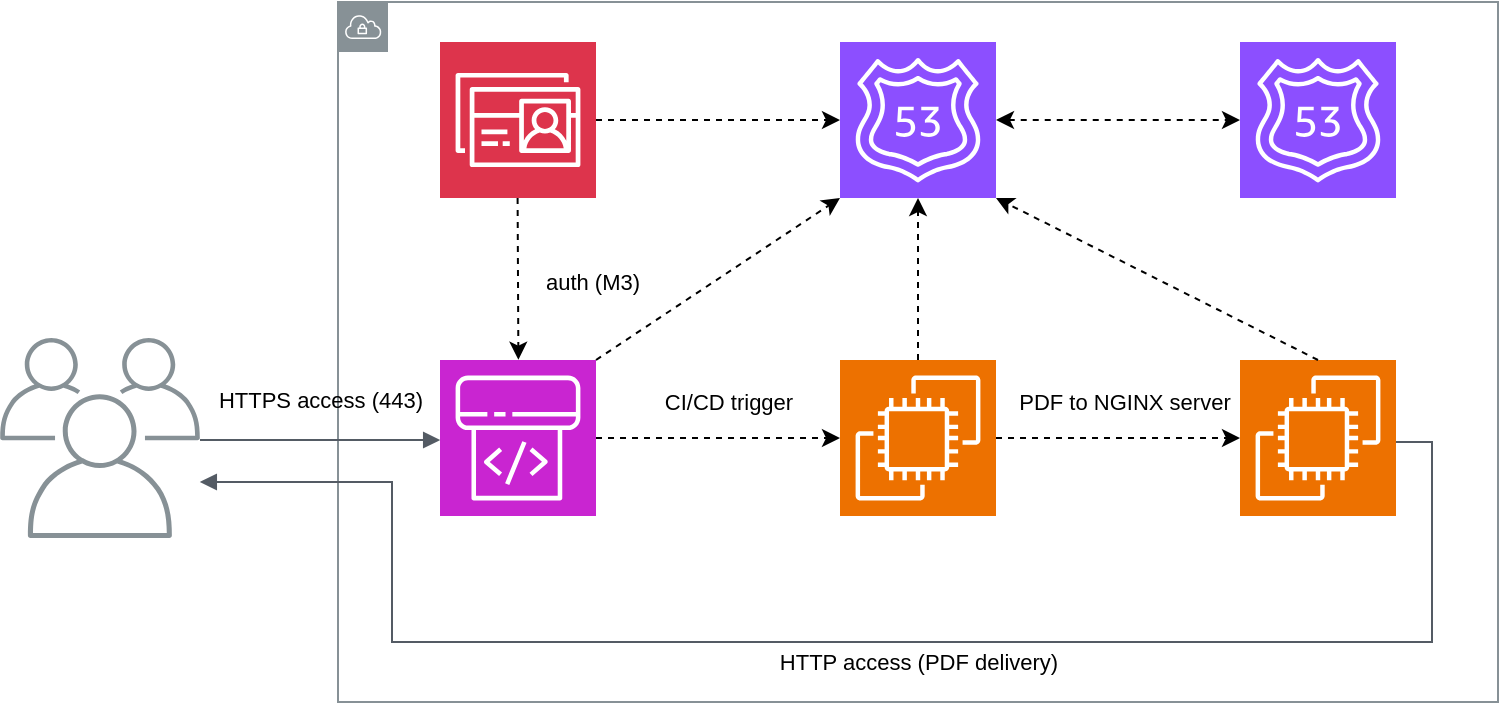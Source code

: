 <mxfile version="28.2.5">
  <diagram name="Seite-1" id="73FqZ4DiZpU_3tANDalh">
    <mxGraphModel dx="1097" dy="739" grid="1" gridSize="10" guides="1" tooltips="1" connect="1" arrows="1" fold="1" page="1" pageScale="1" pageWidth="827" pageHeight="1169" math="0" shadow="0">
      <root>
        <mxCell id="0" />
        <mxCell id="1" parent="0" />
        <mxCell id="9TfxC_zbkVWFW_ojISpI-57" value="&lt;font style=&quot;color: rgb(255, 255, 255);&quot;&gt;VPC&lt;/font&gt;" style="sketch=0;outlineConnect=0;gradientColor=none;html=1;whiteSpace=wrap;fontSize=12;fontStyle=0;shape=mxgraph.aws4.group;grIcon=mxgraph.aws4.group_vpc;strokeColor=#879196;fillColor=none;verticalAlign=top;align=left;spacingLeft=30;fontColor=#879196;dashed=0;" vertex="1" parent="1">
          <mxGeometry x="233" y="50" width="580" height="350" as="geometry" />
        </mxCell>
        <mxCell id="9TfxC_zbkVWFW_ojISpI-3" value="Primary DNS&amp;nbsp;" style="sketch=0;points=[[0,0,0],[0.25,0,0],[0.5,0,0],[0.75,0,0],[1,0,0],[0,1,0],[0.25,1,0],[0.5,1,0],[0.75,1,0],[1,1,0],[0,0.25,0],[0,0.5,0],[0,0.75,0],[1,0.25,0],[1,0.5,0],[1,0.75,0]];outlineConnect=0;fontColor=#FFFFFF;fillColor=#8C4FFF;strokeColor=#ffffff;dashed=0;verticalLabelPosition=bottom;verticalAlign=top;align=center;html=1;fontSize=12;fontStyle=0;aspect=fixed;shape=mxgraph.aws4.resourceIcon;resIcon=mxgraph.aws4.route_53;" vertex="1" parent="1">
          <mxGeometry x="484" y="70" width="78" height="78" as="geometry" />
        </mxCell>
        <mxCell id="9TfxC_zbkVWFW_ojISpI-4" value="Secondary DNS&amp;nbsp;" style="sketch=0;points=[[0,0,0],[0.25,0,0],[0.5,0,0],[0.75,0,0],[1,0,0],[0,1,0],[0.25,1,0],[0.5,1,0],[0.75,1,0],[1,1,0],[0,0.25,0],[0,0.5,0],[0,0.75,0],[1,0.25,0],[1,0.5,0],[1,0.75,0]];outlineConnect=0;fontColor=#FFFFFF;fillColor=#8C4FFF;strokeColor=#ffffff;dashed=0;verticalLabelPosition=bottom;verticalAlign=top;align=center;html=1;fontSize=12;fontStyle=0;aspect=fixed;shape=mxgraph.aws4.resourceIcon;resIcon=mxgraph.aws4.route_53;" vertex="1" parent="1">
          <mxGeometry x="684" y="70" width="78" height="78" as="geometry" />
        </mxCell>
        <mxCell id="9TfxC_zbkVWFW_ojISpI-28" value="GitLab Server" style="sketch=0;points=[[0,0,0],[0.25,0,0],[0.5,0,0],[0.75,0,0],[1,0,0],[0,1,0],[0.25,1,0],[0.5,1,0],[0.75,1,0],[1,1,0],[0,0.25,0],[0,0.5,0],[0,0.75,0],[1,0.25,0],[1,0.5,0],[1,0.75,0]];outlineConnect=0;fontColor=#FFFFFF;fillColor=#C925D1;strokeColor=#ffffff;dashed=0;verticalLabelPosition=bottom;verticalAlign=top;align=center;html=1;fontSize=12;fontStyle=0;aspect=fixed;shape=mxgraph.aws4.resourceIcon;resIcon=mxgraph.aws4.codepipeline;" vertex="1" parent="1">
          <mxGeometry x="284" y="229" width="78" height="78" as="geometry" />
        </mxCell>
        <mxCell id="9TfxC_zbkVWFW_ojISpI-30" value="Runner&lt;div&gt;&lt;div&gt;(Compiles .tex)&lt;/div&gt;&lt;/div&gt;" style="sketch=0;points=[[0,0,0],[0.25,0,0],[0.5,0,0],[0.75,0,0],[1,0,0],[0,1,0],[0.25,1,0],[0.5,1,0],[0.75,1,0],[1,1,0],[0,0.25,0],[0,0.5,0],[0,0.75,0],[1,0.25,0],[1,0.5,0],[1,0.75,0]];outlineConnect=0;fontColor=#FFFFFF;fillColor=#ED7100;strokeColor=#ffffff;dashed=0;verticalLabelPosition=bottom;verticalAlign=top;align=center;html=1;fontSize=12;fontStyle=0;aspect=fixed;shape=mxgraph.aws4.resourceIcon;resIcon=mxgraph.aws4.ec2;" vertex="1" parent="1">
          <mxGeometry x="484" y="229" width="78" height="78" as="geometry" />
        </mxCell>
        <mxCell id="9TfxC_zbkVWFW_ojISpI-31" value="LaTeX Server" style="sketch=0;points=[[0,0,0],[0.25,0,0],[0.5,0,0],[0.75,0,0],[1,0,0],[0,1,0],[0.25,1,0],[0.5,1,0],[0.75,1,0],[1,1,0],[0,0.25,0],[0,0.5,0],[0,0.75,0],[1,0.25,0],[1,0.5,0],[1,0.75,0]];outlineConnect=0;fontColor=#FFFFFF;fillColor=#ED7100;strokeColor=#ffffff;dashed=0;verticalLabelPosition=bottom;verticalAlign=top;align=center;html=1;fontSize=12;fontStyle=0;aspect=fixed;shape=mxgraph.aws4.resourceIcon;resIcon=mxgraph.aws4.ec2;" vertex="1" parent="1">
          <mxGeometry x="684" y="229" width="78" height="78" as="geometry" />
        </mxCell>
        <mxCell id="9TfxC_zbkVWFW_ojISpI-44" value="Users" style="sketch=0;outlineConnect=0;gradientColor=none;fontColor=#FFFFFF;strokeColor=none;fillColor=#879196;dashed=0;verticalLabelPosition=bottom;verticalAlign=top;align=center;html=1;fontSize=12;fontStyle=0;aspect=fixed;shape=mxgraph.aws4.illustration_users;pointerEvents=1" vertex="1" parent="1">
          <mxGeometry x="64" y="218" width="100" height="100" as="geometry" />
        </mxCell>
        <mxCell id="9TfxC_zbkVWFW_ojISpI-46" value="&lt;span&gt;HTTPS access (443)&lt;/span&gt;" style="edgeStyle=orthogonalEdgeStyle;html=1;endArrow=block;elbow=vertical;startArrow=none;endFill=1;strokeColor=#545B64;rounded=0;labelBackgroundColor=none;" edge="1" parent="1">
          <mxGeometry x="-0.001" y="20" width="100" relative="1" as="geometry">
            <mxPoint x="164.004" y="269" as="sourcePoint" />
            <mxPoint x="284.1" y="269" as="targetPoint" />
            <mxPoint as="offset" />
          </mxGeometry>
        </mxCell>
        <mxCell id="9TfxC_zbkVWFW_ojISpI-55" value="&lt;font style=&quot;color: rgb(255, 255, 255);&quot;&gt;LDAP Server&lt;/font&gt;" style="sketch=0;points=[[0,0,0],[0.25,0,0],[0.5,0,0],[0.75,0,0],[1,0,0],[0,1,0],[0.25,1,0],[0.5,1,0],[0.75,1,0],[1,1,0],[0,0.25,0],[0,0.5,0],[0,0.75,0],[1,0.25,0],[1,0.5,0],[1,0.75,0]];outlineConnect=0;fontColor=#232F3E;fillColor=#DD344C;strokeColor=#ffffff;dashed=0;verticalLabelPosition=bottom;verticalAlign=top;align=center;html=1;fontSize=12;fontStyle=0;aspect=fixed;shape=mxgraph.aws4.resourceIcon;resIcon=mxgraph.aws4.directory_service;" vertex="1" parent="1">
          <mxGeometry x="284" y="70" width="78" height="78" as="geometry" />
        </mxCell>
        <mxCell id="9TfxC_zbkVWFW_ojISpI-58" value="" style="html=1;labelBackgroundColor=#ffffff;startArrow=none;startFill=0;startSize=6;endArrow=classic;endFill=1;endSize=6;jettySize=auto;orthogonalLoop=1;strokeWidth=1;dashed=1;fontSize=14;rounded=0;entryX=0.723;entryY=-0.002;entryDx=0;entryDy=0;entryPerimeter=0;" edge="1" parent="1">
          <mxGeometry width="60" height="60" relative="1" as="geometry">
            <mxPoint x="322.8" y="148" as="sourcePoint" />
            <mxPoint x="323.194" y="228.844" as="targetPoint" />
          </mxGeometry>
        </mxCell>
        <mxCell id="9TfxC_zbkVWFW_ojISpI-59" value="auth (M3)" style="edgeLabel;html=1;align=center;verticalAlign=middle;resizable=0;points=[];" vertex="1" connectable="0" parent="9TfxC_zbkVWFW_ojISpI-58">
          <mxGeometry x="0.231" y="2" relative="1" as="geometry">
            <mxPoint x="35" y="-8" as="offset" />
          </mxGeometry>
        </mxCell>
        <mxCell id="9TfxC_zbkVWFW_ojISpI-61" value="" style="html=1;labelBackgroundColor=#ffffff;startArrow=none;startFill=0;startSize=6;endArrow=classic;endFill=1;endSize=6;jettySize=auto;orthogonalLoop=1;strokeWidth=1;dashed=1;fontSize=14;rounded=0;" edge="1" parent="1" source="9TfxC_zbkVWFW_ojISpI-28" target="9TfxC_zbkVWFW_ojISpI-30">
          <mxGeometry width="60" height="60" relative="1" as="geometry">
            <mxPoint x="390" y="290" as="sourcePoint" />
            <mxPoint x="450" y="230" as="targetPoint" />
          </mxGeometry>
        </mxCell>
        <mxCell id="9TfxC_zbkVWFW_ojISpI-62" value="CI/CD trigger" style="edgeLabel;html=1;align=center;verticalAlign=middle;resizable=0;points=[];" vertex="1" connectable="0" parent="9TfxC_zbkVWFW_ojISpI-61">
          <mxGeometry x="0.078" relative="1" as="geometry">
            <mxPoint y="-18" as="offset" />
          </mxGeometry>
        </mxCell>
        <mxCell id="9TfxC_zbkVWFW_ojISpI-63" value="" style="html=1;labelBackgroundColor=#ffffff;startArrow=none;startFill=0;startSize=6;endArrow=classic;endFill=1;endSize=6;jettySize=auto;orthogonalLoop=1;strokeWidth=1;dashed=1;fontSize=14;rounded=0;exitX=1;exitY=0.5;exitDx=0;exitDy=0;exitPerimeter=0;entryX=0;entryY=0.5;entryDx=0;entryDy=0;entryPerimeter=0;" edge="1" parent="1" source="9TfxC_zbkVWFW_ojISpI-30" target="9TfxC_zbkVWFW_ojISpI-31">
          <mxGeometry width="60" height="60" relative="1" as="geometry">
            <mxPoint x="590" y="300" as="sourcePoint" />
            <mxPoint x="650" y="240" as="targetPoint" />
          </mxGeometry>
        </mxCell>
        <mxCell id="9TfxC_zbkVWFW_ojISpI-64" value="PDF to NGINX server" style="edgeLabel;html=1;align=center;verticalAlign=middle;resizable=0;points=[];" vertex="1" connectable="0" parent="9TfxC_zbkVWFW_ojISpI-63">
          <mxGeometry x="0.048" y="2" relative="1" as="geometry">
            <mxPoint y="-16" as="offset" />
          </mxGeometry>
        </mxCell>
        <mxCell id="9TfxC_zbkVWFW_ojISpI-65" value="" style="html=1;labelBackgroundColor=#ffffff;startArrow=classic;startFill=1;startSize=6;endArrow=classic;endFill=1;endSize=6;jettySize=auto;orthogonalLoop=1;strokeWidth=1;dashed=1;fontSize=14;rounded=0;exitX=1;exitY=0.5;exitDx=0;exitDy=0;exitPerimeter=0;" edge="1" parent="1" source="9TfxC_zbkVWFW_ojISpI-3" target="9TfxC_zbkVWFW_ojISpI-4">
          <mxGeometry width="60" height="60" relative="1" as="geometry">
            <mxPoint x="570" y="120" as="sourcePoint" />
            <mxPoint x="630" y="60" as="targetPoint" />
          </mxGeometry>
        </mxCell>
        <mxCell id="9TfxC_zbkVWFW_ojISpI-67" value="" style="html=1;labelBackgroundColor=#ffffff;startArrow=none;startFill=0;startSize=6;endArrow=classic;endFill=1;endSize=6;jettySize=auto;orthogonalLoop=1;strokeWidth=1;dashed=1;fontSize=14;rounded=0;entryX=0;entryY=0.5;entryDx=0;entryDy=0;entryPerimeter=0;" edge="1" parent="1" source="9TfxC_zbkVWFW_ojISpI-55" target="9TfxC_zbkVWFW_ojISpI-3">
          <mxGeometry width="60" height="60" relative="1" as="geometry">
            <mxPoint x="340" y="160" as="sourcePoint" />
            <mxPoint x="400" y="100" as="targetPoint" />
          </mxGeometry>
        </mxCell>
        <mxCell id="9TfxC_zbkVWFW_ojISpI-68" value="" style="html=1;labelBackgroundColor=#ffffff;startArrow=none;startFill=0;startSize=6;endArrow=classic;endFill=1;endSize=6;jettySize=auto;orthogonalLoop=1;strokeWidth=1;dashed=1;fontSize=14;rounded=0;exitX=1;exitY=0;exitDx=0;exitDy=0;exitPerimeter=0;entryX=0;entryY=1;entryDx=0;entryDy=0;entryPerimeter=0;" edge="1" parent="1" source="9TfxC_zbkVWFW_ojISpI-28" target="9TfxC_zbkVWFW_ojISpI-3">
          <mxGeometry width="60" height="60" relative="1" as="geometry">
            <mxPoint x="410" y="220" as="sourcePoint" />
            <mxPoint x="470" y="160" as="targetPoint" />
          </mxGeometry>
        </mxCell>
        <mxCell id="9TfxC_zbkVWFW_ojISpI-69" value="" style="html=1;labelBackgroundColor=#ffffff;startArrow=none;startFill=0;startSize=6;endArrow=classic;endFill=1;endSize=6;jettySize=auto;orthogonalLoop=1;strokeWidth=1;dashed=1;fontSize=14;rounded=0;exitX=0.5;exitY=0;exitDx=0;exitDy=0;exitPerimeter=0;entryX=0.5;entryY=1;entryDx=0;entryDy=0;entryPerimeter=0;" edge="1" parent="1" source="9TfxC_zbkVWFW_ojISpI-30" target="9TfxC_zbkVWFW_ojISpI-3">
          <mxGeometry width="60" height="60" relative="1" as="geometry">
            <mxPoint x="540" y="250" as="sourcePoint" />
            <mxPoint x="600" y="190" as="targetPoint" />
          </mxGeometry>
        </mxCell>
        <mxCell id="9TfxC_zbkVWFW_ojISpI-70" value="" style="html=1;labelBackgroundColor=#ffffff;startArrow=none;startFill=0;startSize=6;endArrow=classic;endFill=1;endSize=6;jettySize=auto;orthogonalLoop=1;strokeWidth=1;dashed=1;fontSize=14;rounded=0;exitX=0.5;exitY=0;exitDx=0;exitDy=0;exitPerimeter=0;entryX=1;entryY=1;entryDx=0;entryDy=0;entryPerimeter=0;" edge="1" parent="1" source="9TfxC_zbkVWFW_ojISpI-31" target="9TfxC_zbkVWFW_ojISpI-3">
          <mxGeometry width="60" height="60" relative="1" as="geometry">
            <mxPoint x="650" y="250" as="sourcePoint" />
            <mxPoint x="710" y="190" as="targetPoint" />
          </mxGeometry>
        </mxCell>
        <mxCell id="9TfxC_zbkVWFW_ojISpI-75" value="" style="edgeStyle=orthogonalEdgeStyle;html=1;endArrow=block;elbow=vertical;startArrow=none;endFill=1;strokeColor=#545B64;rounded=0;labelBackgroundColor=none;" edge="1" parent="1" target="9TfxC_zbkVWFW_ojISpI-44">
          <mxGeometry x="-0.001" y="20" width="100" relative="1" as="geometry">
            <mxPoint x="762" y="270" as="sourcePoint" />
            <mxPoint x="260" y="290" as="targetPoint" />
            <mxPoint as="offset" />
            <Array as="points">
              <mxPoint x="780" y="270" />
              <mxPoint x="780" y="370" />
              <mxPoint x="260" y="370" />
              <mxPoint x="260" y="290" />
            </Array>
          </mxGeometry>
        </mxCell>
        <mxCell id="9TfxC_zbkVWFW_ojISpI-77" value="HTTP access (PDF delivery)" style="edgeLabel;html=1;align=center;verticalAlign=middle;resizable=0;points=[];" vertex="1" connectable="0" parent="9TfxC_zbkVWFW_ojISpI-75">
          <mxGeometry x="-0.153" relative="1" as="geometry">
            <mxPoint x="-30" y="10" as="offset" />
          </mxGeometry>
        </mxCell>
      </root>
    </mxGraphModel>
  </diagram>
</mxfile>
